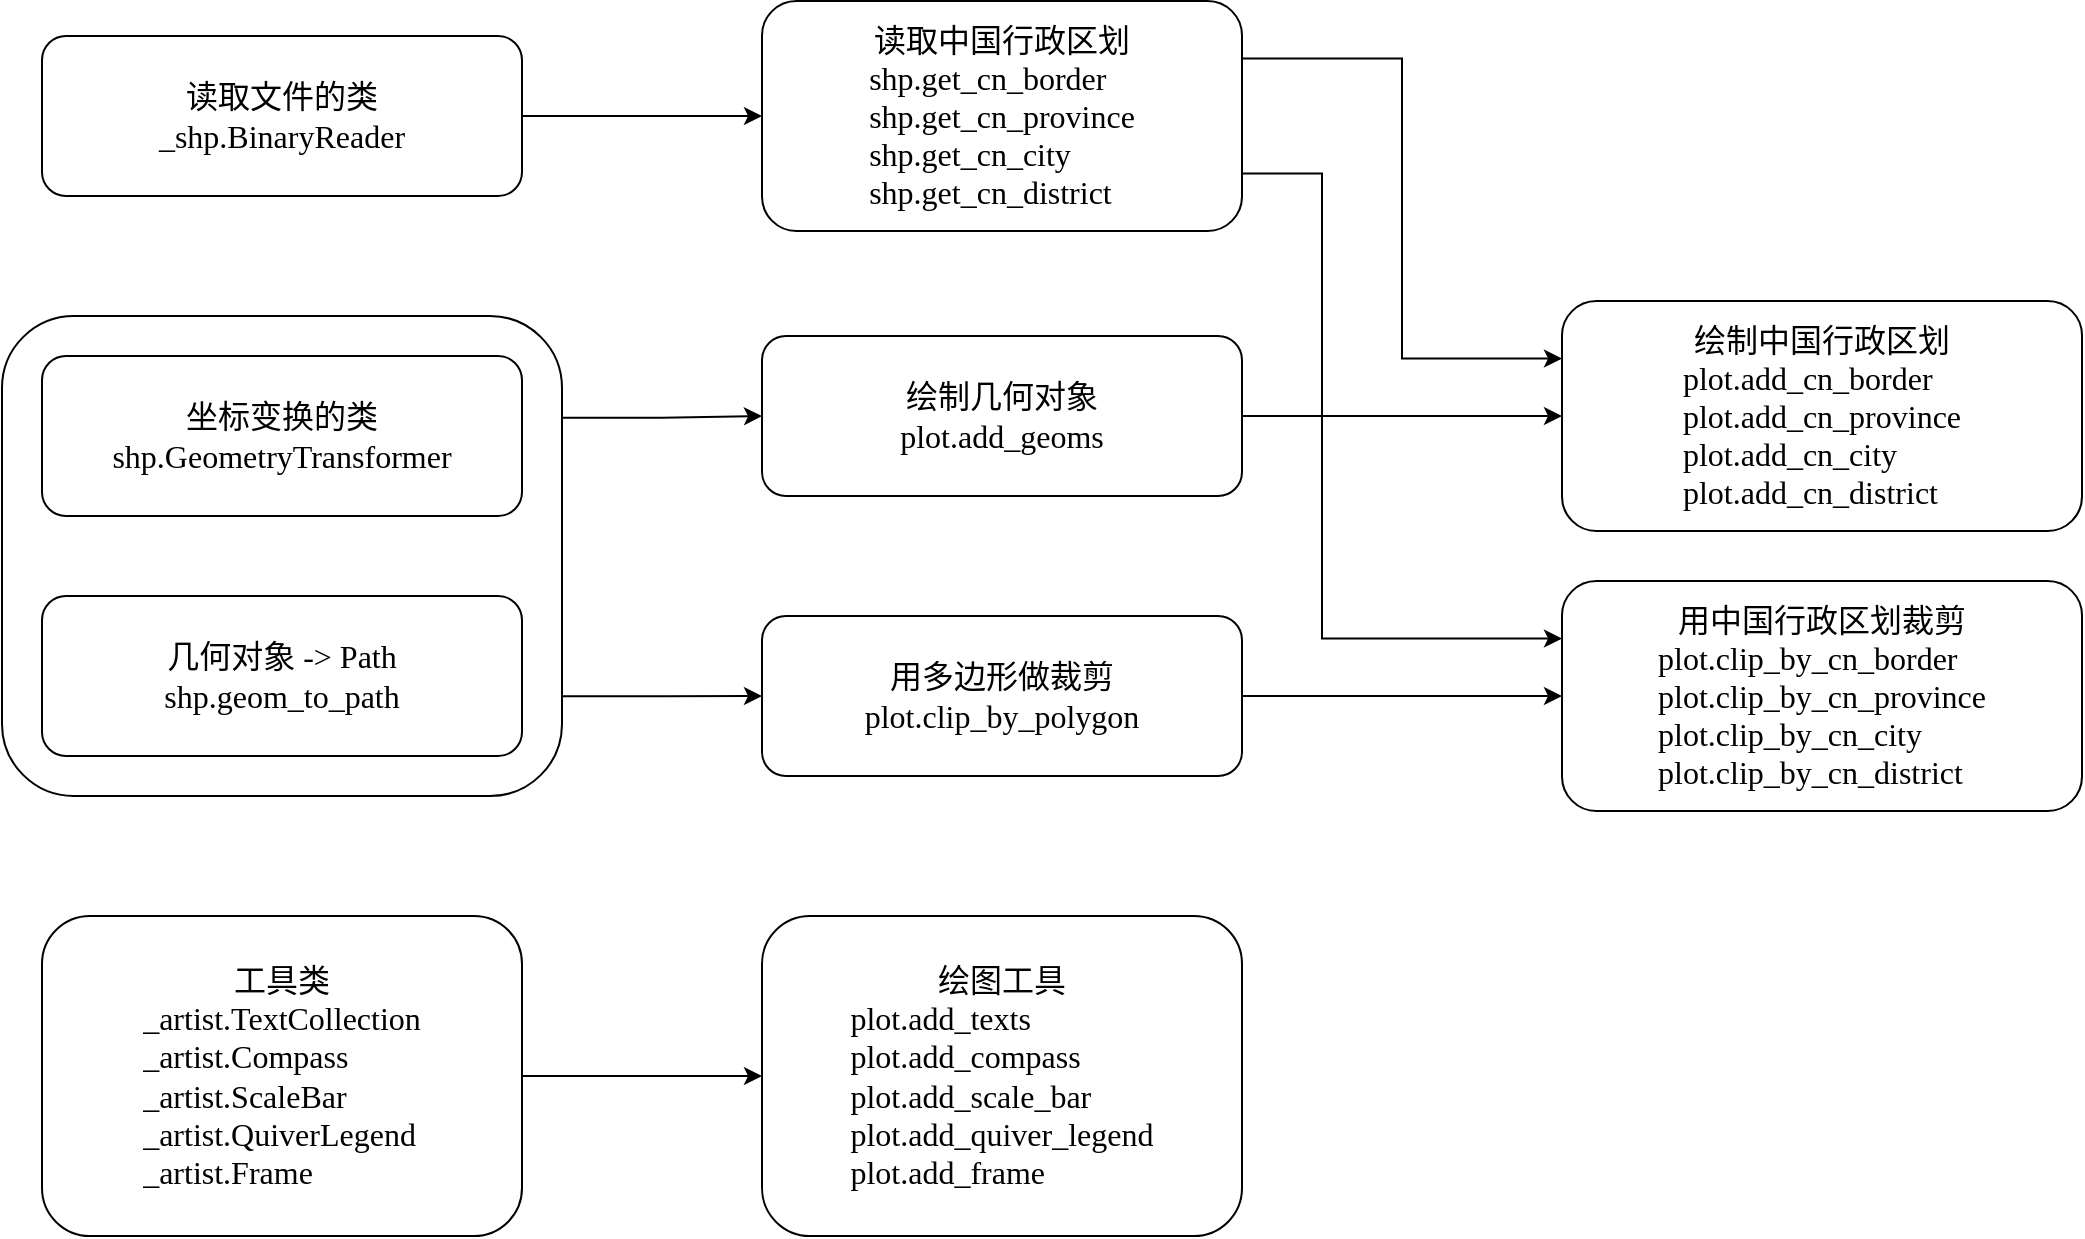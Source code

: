 <mxfile version="24.5.4" type="device">
  <diagram name="Page-1" id="A4knrDo9D2EkvppF6q97">
    <mxGraphModel dx="1221" dy="652" grid="1" gridSize="10" guides="1" tooltips="1" connect="1" arrows="1" fold="1" page="1" pageScale="1" pageWidth="850" pageHeight="1100" math="0" shadow="0">
      <root>
        <mxCell id="0" />
        <mxCell id="1" parent="0" />
        <mxCell id="_BxMAFI9N5B8a2bIf4MY-48" style="edgeStyle=orthogonalEdgeStyle;rounded=0;orthogonalLoop=1;jettySize=auto;html=1;exitX=0.994;exitY=0.212;exitDx=0;exitDy=0;entryX=0;entryY=0.5;entryDx=0;entryDy=0;exitPerimeter=0;" parent="1" source="_BxMAFI9N5B8a2bIf4MY-47" target="_BxMAFI9N5B8a2bIf4MY-3" edge="1">
          <mxGeometry relative="1" as="geometry" />
        </mxCell>
        <mxCell id="_BxMAFI9N5B8a2bIf4MY-49" style="edgeStyle=orthogonalEdgeStyle;rounded=0;orthogonalLoop=1;jettySize=auto;html=1;exitX=0.997;exitY=0.792;exitDx=0;exitDy=0;entryX=0;entryY=0.5;entryDx=0;entryDy=0;exitPerimeter=0;" parent="1" source="_BxMAFI9N5B8a2bIf4MY-47" target="_BxMAFI9N5B8a2bIf4MY-6" edge="1">
          <mxGeometry relative="1" as="geometry" />
        </mxCell>
        <mxCell id="_BxMAFI9N5B8a2bIf4MY-47" value="" style="rounded=1;whiteSpace=wrap;html=1;" parent="1" vertex="1">
          <mxGeometry x="140" y="220" width="280" height="240" as="geometry" />
        </mxCell>
        <mxCell id="_BxMAFI9N5B8a2bIf4MY-37" style="edgeStyle=orthogonalEdgeStyle;rounded=0;orthogonalLoop=1;jettySize=auto;html=1;exitX=1;exitY=0.5;exitDx=0;exitDy=0;entryX=0;entryY=0.5;entryDx=0;entryDy=0;" parent="1" source="_BxMAFI9N5B8a2bIf4MY-1" target="_BxMAFI9N5B8a2bIf4MY-2" edge="1">
          <mxGeometry relative="1" as="geometry" />
        </mxCell>
        <mxCell id="_BxMAFI9N5B8a2bIf4MY-1" value="&lt;div&gt;&lt;font style=&quot;font-size: 16px;&quot; face=&quot;Lucida Console&quot;&gt;读取文件的类&lt;/font&gt;&lt;/div&gt;&lt;font style=&quot;font-size: 16px;&quot; face=&quot;Lucida Console&quot;&gt;_shp.BinaryReader&lt;/font&gt;" style="rounded=1;whiteSpace=wrap;html=1;" parent="1" vertex="1">
          <mxGeometry x="160" y="80" width="240" height="80" as="geometry" />
        </mxCell>
        <mxCell id="_BxMAFI9N5B8a2bIf4MY-52" style="edgeStyle=orthogonalEdgeStyle;rounded=0;orthogonalLoop=1;jettySize=auto;html=1;exitX=1;exitY=0.25;exitDx=0;exitDy=0;entryX=0;entryY=0.25;entryDx=0;entryDy=0;" parent="1" source="_BxMAFI9N5B8a2bIf4MY-2" target="_BxMAFI9N5B8a2bIf4MY-5" edge="1">
          <mxGeometry relative="1" as="geometry" />
        </mxCell>
        <mxCell id="5sNDW_UnhTP0XGYNrjm2-2" style="edgeStyle=orthogonalEdgeStyle;rounded=0;orthogonalLoop=1;jettySize=auto;html=1;exitX=1;exitY=0.75;exitDx=0;exitDy=0;entryX=0;entryY=0.25;entryDx=0;entryDy=0;" parent="1" source="_BxMAFI9N5B8a2bIf4MY-2" target="_BxMAFI9N5B8a2bIf4MY-7" edge="1">
          <mxGeometry relative="1" as="geometry">
            <Array as="points">
              <mxPoint x="800" y="149" />
              <mxPoint x="800" y="381" />
            </Array>
          </mxGeometry>
        </mxCell>
        <mxCell id="_BxMAFI9N5B8a2bIf4MY-2" value="&lt;div&gt;&lt;font face=&quot;Lucida Console&quot;&gt;&lt;span style=&quot;font-size: 16px;&quot;&gt;读取中国行政区划&lt;/span&gt;&lt;/font&gt;&lt;/div&gt;&lt;font face=&quot;Lucida Console&quot;&gt;&lt;div style=&quot;text-align: left;&quot;&gt;&lt;span style=&quot;font-size: 16px; background-color: initial;&quot;&gt;shp.get_cn_border&lt;/span&gt;&lt;/div&gt;&lt;/font&gt;&lt;div style=&quot;text-align: left;&quot;&gt;&lt;font face=&quot;Lucida Console&quot;&gt;&lt;span style=&quot;font-size: 16px;&quot;&gt;shp.get_cn_province&lt;/span&gt;&lt;/font&gt;&lt;/div&gt;&lt;div style=&quot;text-align: left;&quot;&gt;&lt;font face=&quot;Lucida Console&quot;&gt;&lt;span style=&quot;font-size: 16px;&quot;&gt;shp.get_cn_city&lt;/span&gt;&lt;/font&gt;&lt;/div&gt;&lt;div style=&quot;text-align: left;&quot;&gt;&lt;font face=&quot;Lucida Console&quot;&gt;&lt;span style=&quot;font-size: 16px;&quot;&gt;shp.get_cn_district&lt;/span&gt;&lt;/font&gt;&lt;/div&gt;" style="rounded=1;whiteSpace=wrap;html=1;" parent="1" vertex="1">
          <mxGeometry x="520" y="62.5" width="240" height="115" as="geometry" />
        </mxCell>
        <mxCell id="_BxMAFI9N5B8a2bIf4MY-54" style="edgeStyle=orthogonalEdgeStyle;rounded=0;orthogonalLoop=1;jettySize=auto;html=1;exitX=1;exitY=0.5;exitDx=0;exitDy=0;entryX=0;entryY=0.5;entryDx=0;entryDy=0;" parent="1" source="_BxMAFI9N5B8a2bIf4MY-3" target="_BxMAFI9N5B8a2bIf4MY-5" edge="1">
          <mxGeometry relative="1" as="geometry" />
        </mxCell>
        <mxCell id="_BxMAFI9N5B8a2bIf4MY-3" value="&lt;div&gt;&lt;font face=&quot;Lucida Console&quot;&gt;&lt;span style=&quot;font-size: 16px;&quot;&gt;绘制几何对象&lt;/span&gt;&lt;/font&gt;&lt;/div&gt;&lt;font face=&quot;Lucida Console&quot;&gt;&lt;span style=&quot;font-size: 16px;&quot;&gt;plot.add_geoms&lt;/span&gt;&lt;/font&gt;" style="rounded=1;whiteSpace=wrap;html=1;" parent="1" vertex="1">
          <mxGeometry x="520" y="230" width="240" height="80" as="geometry" />
        </mxCell>
        <mxCell id="_BxMAFI9N5B8a2bIf4MY-4" value="&lt;div&gt;&lt;font face=&quot;Lucida Console&quot;&gt;&lt;span style=&quot;font-size: 16px;&quot;&gt;坐标变换的类&lt;/span&gt;&lt;/font&gt;&lt;/div&gt;&lt;font face=&quot;Lucida Console&quot;&gt;&lt;span style=&quot;font-size: 16px;&quot;&gt;shp.GeometryTransformer&lt;/span&gt;&lt;/font&gt;" style="rounded=1;whiteSpace=wrap;html=1;" parent="1" vertex="1">
          <mxGeometry x="160" y="240" width="240" height="80" as="geometry" />
        </mxCell>
        <mxCell id="_BxMAFI9N5B8a2bIf4MY-5" value="&lt;div&gt;&lt;font face=&quot;Lucida Console&quot;&gt;&lt;span style=&quot;font-size: 16px;&quot;&gt;绘制中国行政区划&lt;/span&gt;&lt;/font&gt;&lt;/div&gt;&lt;font face=&quot;Lucida Console&quot;&gt;&lt;div style=&quot;text-align: left;&quot;&gt;&lt;span style=&quot;font-size: 16px; background-color: initial;&quot;&gt;plot.add_cn_border&lt;/span&gt;&lt;/div&gt;&lt;/font&gt;&lt;div style=&quot;text-align: left;&quot;&gt;&lt;font face=&quot;Lucida Console&quot;&gt;&lt;span style=&quot;font-size: 16px;&quot;&gt;plot.add_cn_province&lt;/span&gt;&lt;/font&gt;&lt;/div&gt;&lt;div style=&quot;text-align: left;&quot;&gt;&lt;font face=&quot;Lucida Console&quot;&gt;&lt;span style=&quot;font-size: 16px;&quot;&gt;plot.add_cn_city&lt;/span&gt;&lt;/font&gt;&lt;/div&gt;&lt;div style=&quot;text-align: left;&quot;&gt;&lt;font face=&quot;Lucida Console&quot;&gt;&lt;span style=&quot;font-size: 16px;&quot;&gt;plot.add_cn_district&lt;/span&gt;&lt;/font&gt;&lt;/div&gt;" style="rounded=1;whiteSpace=wrap;html=1;" parent="1" vertex="1">
          <mxGeometry x="920" y="212.5" width="260" height="115" as="geometry" />
        </mxCell>
        <mxCell id="_BxMAFI9N5B8a2bIf4MY-55" style="edgeStyle=orthogonalEdgeStyle;rounded=0;orthogonalLoop=1;jettySize=auto;html=1;exitX=1;exitY=0.5;exitDx=0;exitDy=0;entryX=0;entryY=0.5;entryDx=0;entryDy=0;" parent="1" source="_BxMAFI9N5B8a2bIf4MY-6" target="_BxMAFI9N5B8a2bIf4MY-7" edge="1">
          <mxGeometry relative="1" as="geometry" />
        </mxCell>
        <mxCell id="_BxMAFI9N5B8a2bIf4MY-6" value="&lt;div&gt;&lt;font face=&quot;Lucida Console&quot;&gt;&lt;span style=&quot;font-size: 16px;&quot;&gt;用多边形做裁剪&lt;/span&gt;&lt;/font&gt;&lt;/div&gt;&lt;font face=&quot;Lucida Console&quot;&gt;&lt;span style=&quot;font-size: 16px;&quot;&gt;plot.clip_by_polygon&lt;/span&gt;&lt;/font&gt;" style="rounded=1;whiteSpace=wrap;html=1;" parent="1" vertex="1">
          <mxGeometry x="520" y="370" width="240" height="80" as="geometry" />
        </mxCell>
        <mxCell id="_BxMAFI9N5B8a2bIf4MY-7" value="&lt;div&gt;&lt;font face=&quot;Lucida Console&quot;&gt;&lt;span style=&quot;font-size: 16px;&quot;&gt;用中国行政区划裁剪&lt;/span&gt;&lt;/font&gt;&lt;/div&gt;&lt;font face=&quot;Lucida Console&quot;&gt;&lt;div style=&quot;text-align: left;&quot;&gt;&lt;span style=&quot;font-size: 16px; background-color: initial;&quot;&gt;plot.clip_by_cn_border&lt;/span&gt;&lt;/div&gt;&lt;/font&gt;&lt;div style=&quot;text-align: left;&quot;&gt;&lt;font face=&quot;Lucida Console&quot;&gt;&lt;span style=&quot;font-size: 16px;&quot;&gt;plot.clip_by_cn_province&lt;/span&gt;&lt;/font&gt;&lt;/div&gt;&lt;div style=&quot;text-align: left;&quot;&gt;&lt;font face=&quot;Lucida Console&quot;&gt;&lt;span style=&quot;font-size: 16px;&quot;&gt;plot.clip_by_cn_city&lt;/span&gt;&lt;/font&gt;&lt;/div&gt;&lt;div style=&quot;text-align: left;&quot;&gt;&lt;font face=&quot;Lucida Console&quot;&gt;&lt;span style=&quot;font-size: 16px;&quot;&gt;plot.clip_by_cn_district&lt;/span&gt;&lt;/font&gt;&lt;/div&gt;" style="rounded=1;whiteSpace=wrap;html=1;" parent="1" vertex="1">
          <mxGeometry x="920" y="352.5" width="260" height="115" as="geometry" />
        </mxCell>
        <mxCell id="_BxMAFI9N5B8a2bIf4MY-8" value="&lt;div&gt;&lt;font face=&quot;Lucida Console&quot;&gt;&lt;span style=&quot;font-size: 16px;&quot;&gt;几何对象 -&amp;gt; Path&lt;/span&gt;&lt;/font&gt;&lt;/div&gt;&lt;font face=&quot;Lucida Console&quot;&gt;&lt;span style=&quot;font-size: 16px;&quot;&gt;shp.geom_to_path&lt;/span&gt;&lt;/font&gt;" style="rounded=1;whiteSpace=wrap;html=1;" parent="1" vertex="1">
          <mxGeometry x="160" y="360" width="240" height="80" as="geometry" />
        </mxCell>
        <mxCell id="_BxMAFI9N5B8a2bIf4MY-58" value="&lt;font face=&quot;Lucida Console&quot;&gt;&lt;span style=&quot;font-size: 16px;&quot;&gt;绘图工具&lt;/span&gt;&lt;/font&gt;&lt;div style=&quot;text-align: left;&quot;&gt;&lt;font face=&quot;Lucida Console&quot;&gt;&lt;span style=&quot;font-size: 16px;&quot;&gt;plot.add_texts&lt;/span&gt;&lt;/font&gt;&lt;/div&gt;&lt;div style=&quot;text-align: left;&quot;&gt;&lt;font face=&quot;Lucida Console&quot;&gt;&lt;span style=&quot;font-size: 16px;&quot;&gt;plot.add_compass&lt;/span&gt;&lt;/font&gt;&lt;/div&gt;&lt;div style=&quot;text-align: left;&quot;&gt;&lt;font face=&quot;Lucida Console&quot;&gt;&lt;span style=&quot;font-size: 16px;&quot;&gt;plot.add_scale_bar&lt;/span&gt;&lt;/font&gt;&lt;/div&gt;&lt;div style=&quot;text-align: left;&quot;&gt;&lt;font face=&quot;Lucida Console&quot;&gt;&lt;span style=&quot;font-size: 16px;&quot;&gt;plot.add_quiver_legend&lt;/span&gt;&lt;/font&gt;&lt;/div&gt;&lt;div style=&quot;text-align: left;&quot;&gt;&lt;span style=&quot;font-family: &amp;quot;Lucida Console&amp;quot;; font-size: 16px;&quot;&gt;plot.add_frame&lt;/span&gt;&lt;/div&gt;" style="rounded=1;whiteSpace=wrap;html=1;" parent="1" vertex="1">
          <mxGeometry x="520" y="520" width="240" height="160" as="geometry" />
        </mxCell>
        <mxCell id="_BxMAFI9N5B8a2bIf4MY-60" style="edgeStyle=orthogonalEdgeStyle;rounded=0;orthogonalLoop=1;jettySize=auto;html=1;exitX=1;exitY=0.5;exitDx=0;exitDy=0;entryX=0;entryY=0.5;entryDx=0;entryDy=0;" parent="1" source="_BxMAFI9N5B8a2bIf4MY-59" target="_BxMAFI9N5B8a2bIf4MY-58" edge="1">
          <mxGeometry relative="1" as="geometry" />
        </mxCell>
        <mxCell id="_BxMAFI9N5B8a2bIf4MY-59" value="&lt;font face=&quot;Lucida Console&quot;&gt;&lt;span style=&quot;font-size: 16px;&quot;&gt;工具类&lt;/span&gt;&lt;/font&gt;&lt;div style=&quot;text-align: left;&quot;&gt;&lt;span style=&quot;font-family: &amp;quot;Lucida Console&amp;quot;; font-size: 16px;&quot;&gt;_artist.TextCollection&lt;/span&gt;&lt;font face=&quot;Lucida Console&quot;&gt;&lt;span style=&quot;font-size: 16px;&quot;&gt;&lt;br&gt;&lt;/span&gt;&lt;/font&gt;&lt;/div&gt;&lt;div style=&quot;text-align: left;&quot;&gt;&lt;font face=&quot;Lucida Console&quot;&gt;&lt;span style=&quot;font-size: 16px;&quot;&gt;_artist.Compass&lt;/span&gt;&lt;/font&gt;&lt;/div&gt;&lt;div style=&quot;text-align: left;&quot;&gt;&lt;font face=&quot;Lucida Console&quot;&gt;&lt;span style=&quot;font-size: 16px;&quot;&gt;_artist.ScaleBar&lt;/span&gt;&lt;/font&gt;&lt;/div&gt;&lt;div&gt;&lt;div style=&quot;text-align: left;&quot;&gt;&lt;span style=&quot;font-size: 16px; font-family: &amp;quot;Lucida Console&amp;quot;; background-color: initial;&quot;&gt;_artist.QuiverLegend&lt;/span&gt;&lt;/div&gt;&lt;/div&gt;&lt;div style=&quot;text-align: left;&quot;&gt;&lt;span style=&quot;font-family: &amp;quot;Lucida Console&amp;quot;; font-size: 16px;&quot;&gt;_artist.Frame&lt;/span&gt;&lt;/div&gt;" style="rounded=1;whiteSpace=wrap;html=1;" parent="1" vertex="1">
          <mxGeometry x="160" y="520" width="240" height="160" as="geometry" />
        </mxCell>
      </root>
    </mxGraphModel>
  </diagram>
</mxfile>
